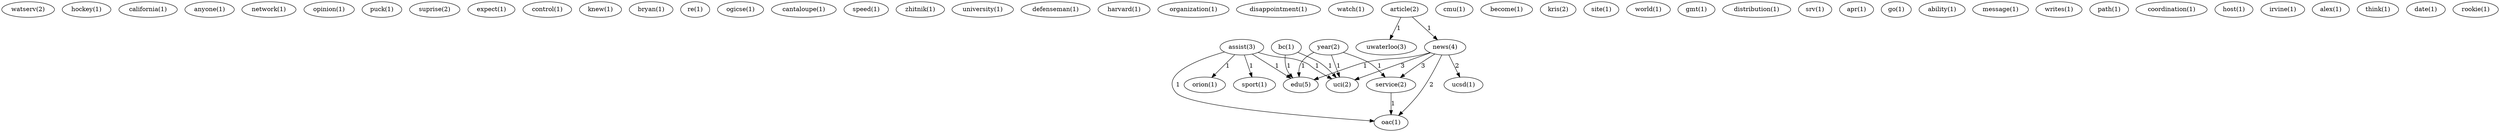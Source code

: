 digraph G {
  watserv [ label="watserv(2)" ];
  hockey [ label="hockey(1)" ];
  california [ label="california(1)" ];
  anyone [ label="anyone(1)" ];
  network [ label="network(1)" ];
  opinion [ label="opinion(1)" ];
  puck [ label="puck(1)" ];
  suprise [ label="suprise(2)" ];
  expect [ label="expect(1)" ];
  control [ label="control(1)" ];
  knew [ label="knew(1)" ];
  bryan [ label="bryan(1)" ];
  re [ label="re(1)" ];
  ogicse [ label="ogicse(1)" ];
  cantaloupe [ label="cantaloupe(1)" ];
  speed [ label="speed(1)" ];
  zhitnik [ label="zhitnik(1)" ];
  university [ label="university(1)" ];
  defenseman [ label="defenseman(1)" ];
  harvard [ label="harvard(1)" ];
  organization [ label="organization(1)" ];
  disappointment [ label="disappointment(1)" ];
  watch [ label="watch(1)" ];
  assist [ label="assist(3)" ];
  orion [ label="orion(1)" ];
  sport [ label="sport(1)" ];
  oac [ label="oac(1)" ];
  uci [ label="uci(2)" ];
  edu [ label="edu(5)" ];
  article [ label="article(2)" ];
  uwaterloo [ label="uwaterloo(3)" ];
  news [ label="news(4)" ];
  cmu [ label="cmu(1)" ];
  become [ label="become(1)" ];
  kris [ label="kris(2)" ];
  site [ label="site(1)" ];
  service [ label="service(2)" ];
  ucsd [ label="ucsd(1)" ];
  world [ label="world(1)" ];
  gmt [ label="gmt(1)" ];
  distribution [ label="distribution(1)" ];
  srv [ label="srv(1)" ];
  year [ label="year(2)" ];
  apr [ label="apr(1)" ];
  go [ label="go(1)" ];
  ability [ label="ability(1)" ];
  message [ label="message(1)" ];
  writes [ label="writes(1)" ];
  path [ label="path(1)" ];
  coordination [ label="coordination(1)" ];
  host [ label="host(1)" ];
  irvine [ label="irvine(1)" ];
  alex [ label="alex(1)" ];
  think [ label="think(1)" ];
  bc [ label="bc(1)" ];
  date [ label="date(1)" ];
  rookie [ label="rookie(1)" ];
  assist -> orion [ label="1" ];
  assist -> sport [ label="1" ];
  assist -> oac [ label="1" ];
  assist -> uci [ label="1" ];
  assist -> edu [ label="1" ];
  article -> uwaterloo [ label="1" ];
  article -> news [ label="1" ];
  news -> service [ label="3" ];
  news -> oac [ label="2" ];
  news -> ucsd [ label="2" ];
  news -> uci [ label="3" ];
  news -> edu [ label="1" ];
  year -> service [ label="1" ];
  year -> uci [ label="1" ];
  year -> edu [ label="1" ];
  service -> oac [ label="1" ];
  bc -> uci [ label="1" ];
  bc -> edu [ label="1" ];
}
